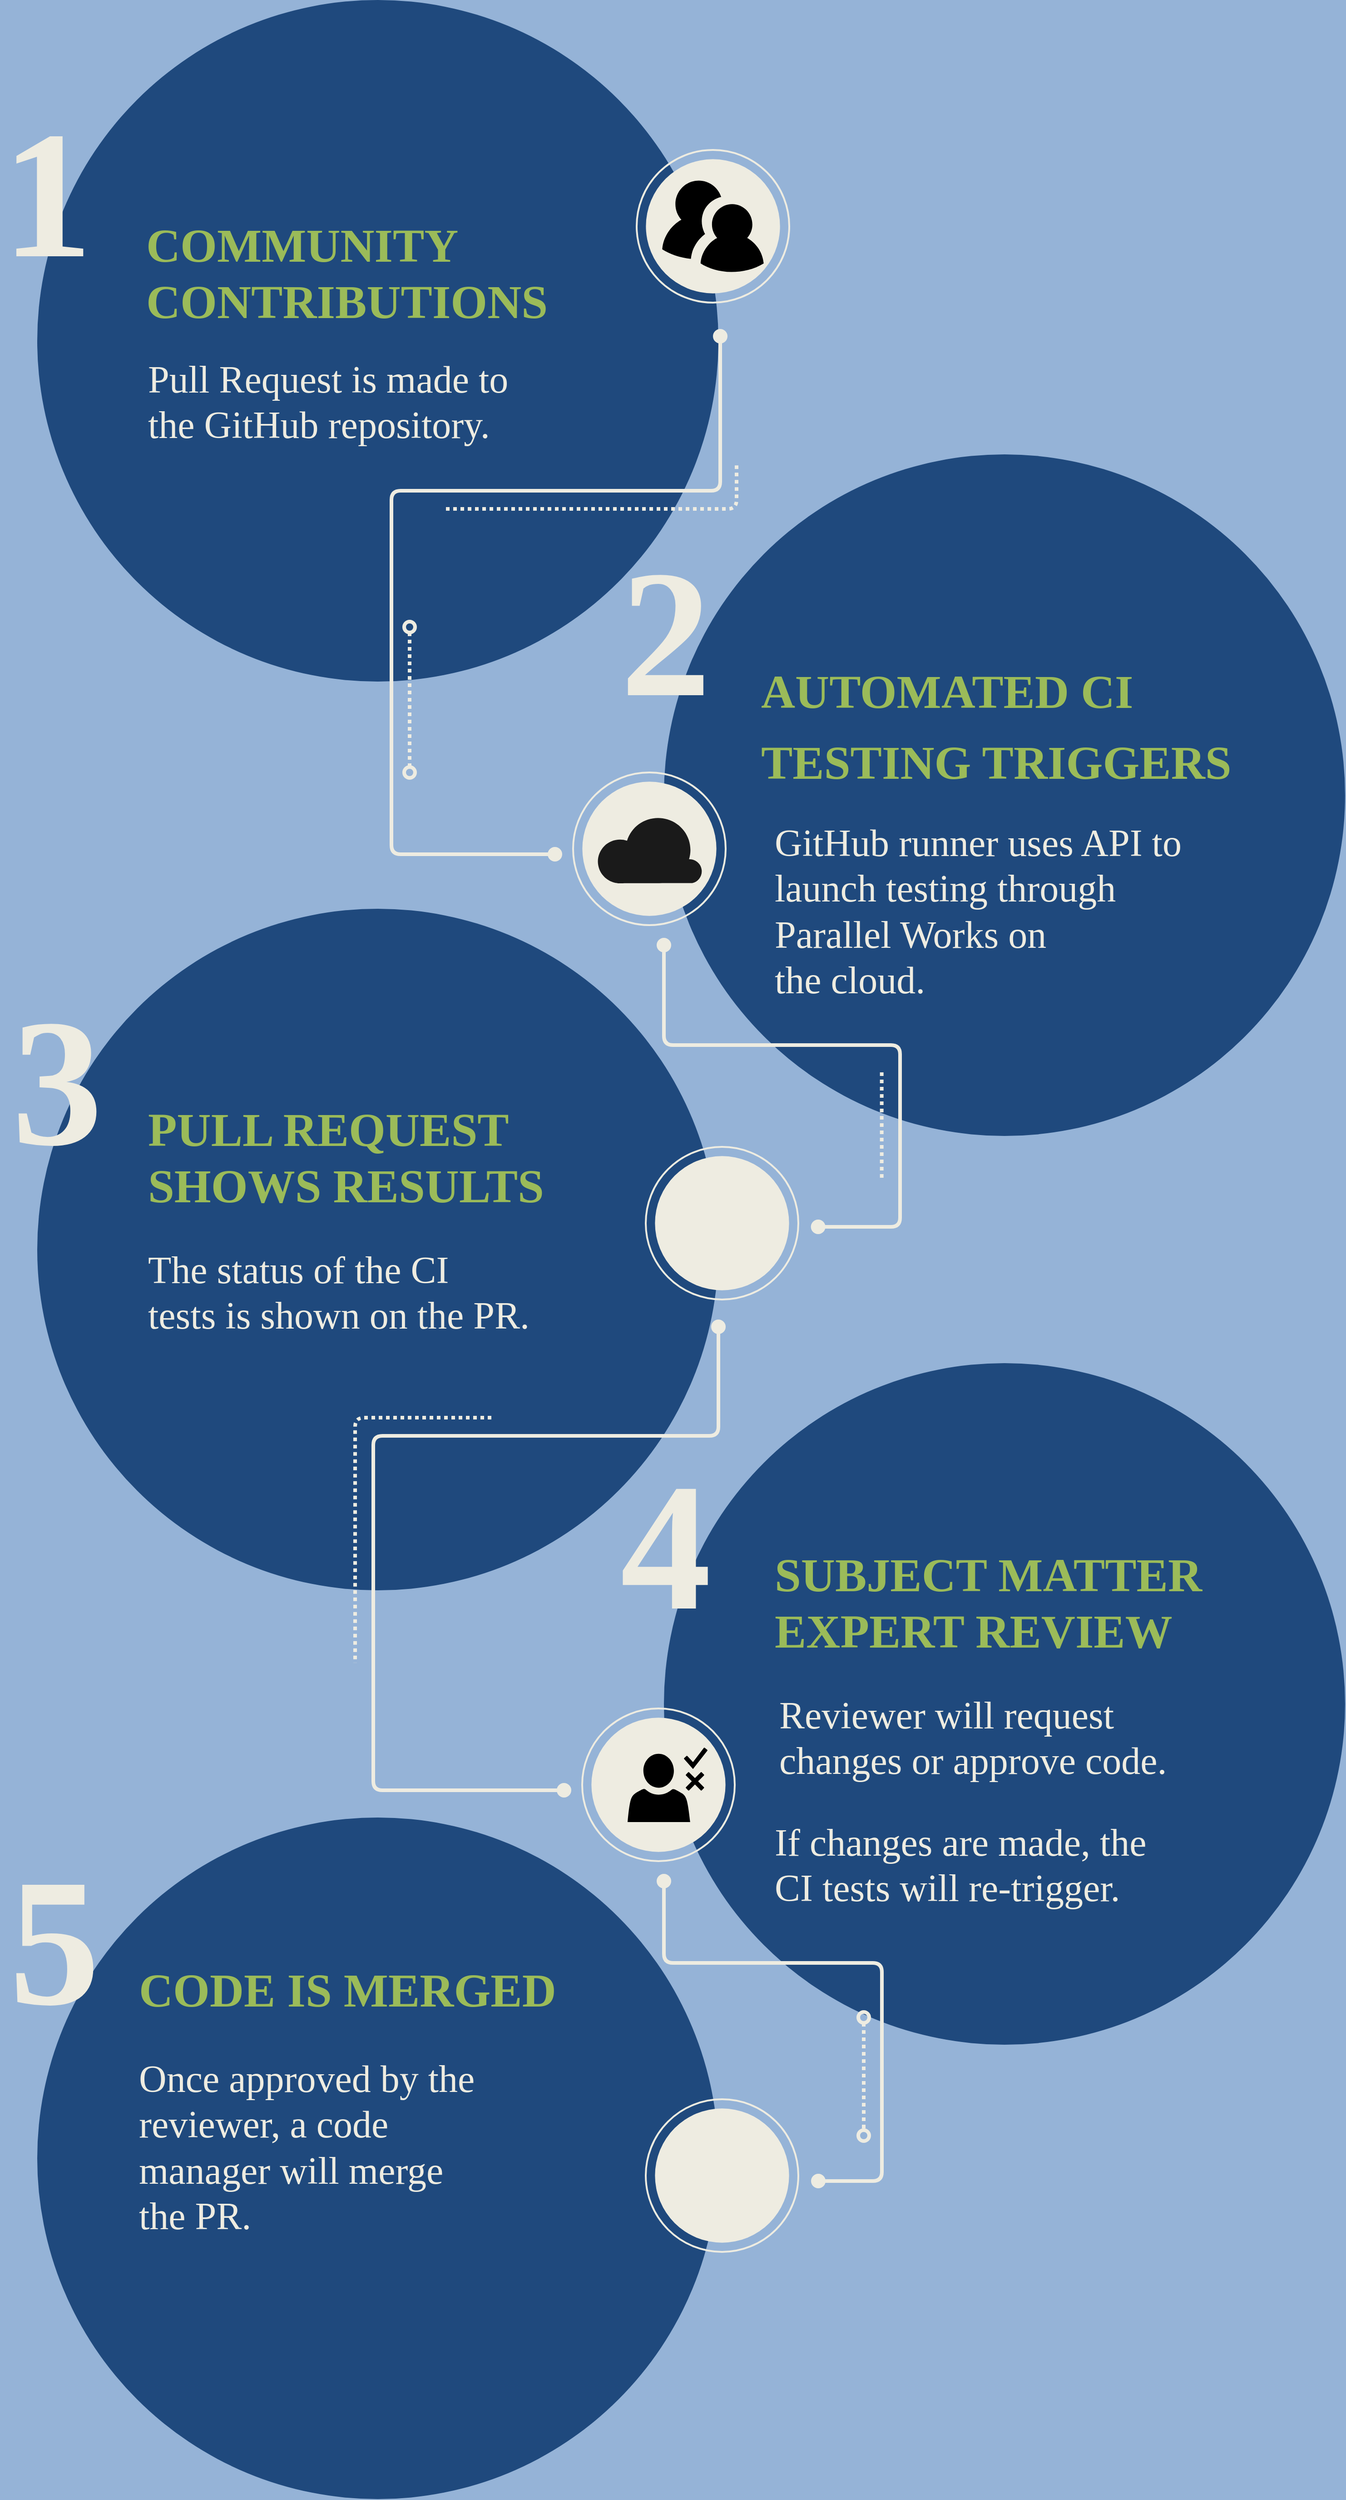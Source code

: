 <mxfile version="20.6.0" type="github">
  <diagram id="6a731a19-8d31-9384-78a2-239565b7b9f0" name="Page-1">
    <mxGraphModel dx="3460" dy="1710" grid="1" gridSize="10" guides="1" tooltips="1" connect="1" arrows="1" fold="1" page="1" pageScale="1" pageWidth="750" pageHeight="1400" background="#95B3D7" math="0" shadow="0">
      <root>
        <mxCell id="0" />
        <mxCell id="1" parent="0" />
        <mxCell id="4n4TojT3hLfVld2RYmvY-1032" value="" style="ellipse;whiteSpace=wrap;html=1;fontFamily=Verdana;fontSize=16;fontColor=#DDDDDD;strokeColor=none;fillColor=#1F497D;" vertex="1" parent="1">
          <mxGeometry x="780" y="2000" width="750" height="750" as="geometry" />
        </mxCell>
        <mxCell id="4n4TojT3hLfVld2RYmvY-1031" value="" style="ellipse;whiteSpace=wrap;html=1;fontFamily=Verdana;fontSize=16;fontColor=#DDDDDD;strokeColor=none;fillColor=#1F497D;" vertex="1" parent="1">
          <mxGeometry x="1470" y="1500" width="750" height="750" as="geometry" />
        </mxCell>
        <mxCell id="4n4TojT3hLfVld2RYmvY-1033" value="" style="ellipse;whiteSpace=wrap;html=1;fontFamily=Verdana;fontSize=16;fontColor=#DDDDDD;strokeColor=none;fillColor=#1F497D;" vertex="1" parent="1">
          <mxGeometry x="780" y="1000" width="750" height="750" as="geometry" />
        </mxCell>
        <mxCell id="980" value="" style="ellipse;whiteSpace=wrap;html=1;fontFamily=Verdana;fontSize=16;fontColor=#DDDDDD;strokeColor=none;fillColor=#1F497D;" parent="1" vertex="1">
          <mxGeometry x="780" width="750" height="750" as="geometry" />
        </mxCell>
        <mxCell id="984" value="" style="ellipse;whiteSpace=wrap;html=1;fontFamily=Verdana;fontSize=16;fontColor=#DDDDDD;strokeColor=none;fillColor=#1F497D;" parent="1" vertex="1">
          <mxGeometry x="1470" y="500" width="750" height="750" as="geometry" />
        </mxCell>
        <mxCell id="985" value="&lt;font style=&quot;font-size: 52px;&quot;&gt;COMMUNITY &lt;br&gt;CONTRIBUTIONS&lt;/font&gt;" style="text;resizable=1;points=[];autosize=1;align=left;verticalAlign=top;spacingTop=-4;fontSize=24;fontFamily=Verdana;fontColor=#9BBB59;fontStyle=1;html=1;overflow=fill;strokeOpacity=100;" parent="1" vertex="1">
          <mxGeometry x="900" y="240" width="520" height="130" as="geometry" />
        </mxCell>
        <mxCell id="986" value="&lt;font style=&quot;font-size: 200px;&quot; color=&quot;#eeece1&quot;&gt;1&amp;nbsp;&lt;/font&gt;" style="text;html=1;resizable=0;points=[];autosize=1;align=left;verticalAlign=top;spacingTop=-4;fontSize=100;fontFamily=Verdana;fontColor=#F18808;fontStyle=1" parent="1" vertex="1">
          <mxGeometry x="739" y="92" width="230" height="250" as="geometry" />
        </mxCell>
        <mxCell id="987" value="&lt;font style=&quot;font-size: 200px;&quot; color=&quot;#eeece1&quot;&gt;2&lt;/font&gt;" style="text;html=1;resizable=0;points=[];autosize=1;align=left;verticalAlign=top;spacingTop=-4;fontSize=100;fontFamily=Verdana;fontColor=#F18808;fontStyle=1" parent="1" vertex="1">
          <mxGeometry x="1420" y="575" width="170" height="250" as="geometry" />
        </mxCell>
        <mxCell id="988" value="&lt;font style=&quot;font-size: 200px;&quot; color=&quot;#eeece1&quot;&gt;3&lt;/font&gt;" style="text;html=1;resizable=0;points=[];autosize=1;align=left;verticalAlign=top;spacingTop=-4;fontSize=100;fontFamily=Verdana;fontColor=#F18808;fontStyle=1" parent="1" vertex="1">
          <mxGeometry x="750" y="1069" width="170" height="250" as="geometry" />
        </mxCell>
        <mxCell id="989" value="&lt;font style=&quot;font-size: 200px;&quot; color=&quot;#eeece1&quot;&gt;4&lt;/font&gt;" style="text;html=1;resizable=0;points=[];autosize=1;align=left;verticalAlign=top;spacingTop=-4;fontSize=100;fontFamily=Verdana;fontColor=#F18808;fontStyle=1" parent="1" vertex="1">
          <mxGeometry x="1419.91" y="1580" width="170" height="250" as="geometry" />
        </mxCell>
        <mxCell id="990" value="&lt;font style=&quot;font-size: 200px;&quot; color=&quot;#eeece1&quot;&gt;5&lt;/font&gt;" style="text;html=1;resizable=0;points=[];autosize=1;align=left;verticalAlign=top;spacingTop=-4;fontSize=100;fontFamily=Verdana;fontColor=#F18808;fontStyle=1" parent="1" vertex="1">
          <mxGeometry x="747" y="2015" width="170" height="250" as="geometry" />
        </mxCell>
        <mxCell id="994" value="&lt;div style=&quot;line-height: 150%; font-size: 52px;&quot;&gt;&lt;font style=&quot;font-size: 52px;&quot; color=&quot;#9bbb59&quot;&gt;AUTOMATED CI&lt;/font&gt;&lt;/div&gt;&lt;div style=&quot;line-height: 150%; font-size: 52px;&quot;&gt;&lt;font style=&quot;font-size: 52px;&quot; color=&quot;#9bbb59&quot;&gt;TESTING TRIGGERS&lt;/font&gt;&lt;/div&gt;" style="text;html=1;resizable=0;points=[];autosize=1;align=left;verticalAlign=top;spacingTop=-4;fontSize=24;fontFamily=Verdana;fontColor=#DDDDDD;fontStyle=1" parent="1" vertex="1">
          <mxGeometry x="1575" y="720" width="600" height="160" as="geometry" />
        </mxCell>
        <mxCell id="995" value="&lt;font style=&quot;font-size: 52px;&quot; color=&quot;#9bbb59&quot;&gt;PULL REQUEST&amp;nbsp;&lt;br&gt;SHOWS RESULTS&lt;br&gt;&lt;/font&gt;" style="text;html=1;resizable=0;points=[];autosize=1;align=left;verticalAlign=top;spacingTop=-4;fontSize=24;fontFamily=Verdana;fontColor=#DDDDDD;fontStyle=1" parent="1" vertex="1">
          <mxGeometry x="900.0" y="1210" width="520" height="130" as="geometry" />
        </mxCell>
        <mxCell id="996" value="&lt;font style=&quot;font-size: 52px;&quot; color=&quot;#9bbb59&quot;&gt;&lt;span style=&quot;&quot;&gt;SUBJECT MATTER&lt;br&gt;EXPERT REVIEW&lt;br&gt;&lt;/span&gt;&lt;/font&gt;" style="text;html=1;resizable=0;points=[];autosize=1;align=left;verticalAlign=top;spacingTop=-4;fontSize=24;fontFamily=Verdana;fontColor=#DDDDDD;fontStyle=1" parent="1" vertex="1">
          <mxGeometry x="1590" y="1700" width="530" height="130" as="geometry" />
        </mxCell>
        <mxCell id="997" value="&lt;div style=&quot;line-height: 150%&quot;&gt;&lt;font style=&quot;font-size: 52px;&quot; color=&quot;#9bbb59&quot;&gt;CODE IS MERGED&lt;/font&gt;&lt;/div&gt;" style="text;html=1;resizable=0;points=[];autosize=1;align=left;verticalAlign=top;spacingTop=-4;fontSize=24;fontFamily=Verdana;fontColor=#DDDDDD;fontStyle=1" parent="1" vertex="1">
          <mxGeometry x="890.0" y="2170" width="530" height="50" as="geometry" />
        </mxCell>
        <mxCell id="998" value="&lt;font style=&quot;font-size: 42px;&quot; color=&quot;#eeece1&quot;&gt;Pull Request is made to&lt;br&gt;the GitHub repository.&lt;br&gt;&lt;/font&gt;" style="text;html=1;resizable=0;points=[];autosize=1;align=left;verticalAlign=top;spacingTop=-4;fontSize=16;fontColor=#888888;fontFamily=Verdana;" parent="1" vertex="1">
          <mxGeometry x="900" y="390" width="520" height="110" as="geometry" />
        </mxCell>
        <mxCell id="1000" value="&lt;div style=&quot;line-height: 120%; font-size: 42px;&quot;&gt;&lt;font color=&quot;#eeece1&quot; style=&quot;line-height: 120%; font-size: 42px;&quot;&gt;GitHub runner uses API to&lt;/font&gt;&lt;/div&gt;&lt;div style=&quot;line-height: 120%; font-size: 42px;&quot;&gt;&lt;font style=&quot;font-size: 42px;&quot;&gt;&lt;font color=&quot;#eeece1&quot; style=&quot;line-height: 120%; font-size: 42px;&quot;&gt;launch&amp;nbsp;&lt;/font&gt;&lt;span style=&quot;color: rgb(238, 236, 225); background-color: initial;&quot;&gt;testing through&lt;/span&gt;&lt;/font&gt;&lt;/div&gt;&lt;div style=&quot;line-height: 120%; font-size: 42px;&quot;&gt;&lt;font style=&quot;font-size: 42px;&quot;&gt;&lt;span style=&quot;color: rgb(238, 236, 225); background-color: initial;&quot;&gt;Parallel Works&amp;nbsp;&lt;/span&gt;&lt;span style=&quot;background-color: initial; color: rgb(238, 236, 225);&quot;&gt;on&lt;/span&gt;&lt;/font&gt;&lt;/div&gt;&lt;div style=&quot;line-height: 120%; font-size: 42px;&quot;&gt;&lt;font style=&quot;font-size: 42px;&quot;&gt;&lt;span style=&quot;background-color: initial; color: rgb(238, 236, 225);&quot;&gt;the cloud&lt;/span&gt;&lt;span style=&quot;background-color: initial; color: rgb(238, 236, 225);&quot;&gt;.&lt;/span&gt;&lt;/font&gt;&lt;/div&gt;" style="text;resizable=0;points=[];autosize=1;align=left;verticalAlign=top;spacingTop=-4;fontSize=16;fontFamily=Verdana;fontColor=#888888;html=1;" parent="1" vertex="1">
          <mxGeometry x="1589.91" y="900" width="580" height="210" as="geometry" />
        </mxCell>
        <mxCell id="1002" value="&lt;font style=&quot;font-size: 42px;&quot; color=&quot;#eeece1&quot;&gt;The status of the CI&lt;br&gt;tests is shown on the PR.&lt;br&gt;&lt;/font&gt;" style="text;html=1;resizable=0;points=[];autosize=1;align=left;verticalAlign=top;spacingTop=-4;fontSize=16;fontColor=#888888;fontFamily=Verdana;" parent="1" vertex="1">
          <mxGeometry x="900" y="1370" width="560" height="110" as="geometry" />
        </mxCell>
        <mxCell id="1003" value="&lt;font style=&quot;font-size: 42px;&quot; color=&quot;#eeece1&quot;&gt;Reviewer&amp;nbsp;will request&lt;br&gt;changes or approve code.&lt;br&gt;&lt;/font&gt;" style="text;html=1;resizable=0;points=[];autosize=1;align=left;verticalAlign=top;spacingTop=-4;fontSize=16;fontColor=#888888;fontFamily=Verdana;" parent="1" vertex="1">
          <mxGeometry x="1594.91" y="1860" width="570" height="110" as="geometry" />
        </mxCell>
        <mxCell id="1004" value="&lt;font style=&quot;font-size: 42px;&quot; color=&quot;#eeece1&quot;&gt;Once approved by the&lt;br&gt;reviewer, a code&lt;br&gt;manager will merge&lt;br&gt;the PR.&amp;nbsp;&lt;br&gt;&lt;/font&gt;" style="text;html=1;resizable=0;points=[];autosize=1;align=left;verticalAlign=top;spacingTop=-4;fontSize=16;fontColor=#888888;fontFamily=Verdana;" parent="1" vertex="1">
          <mxGeometry x="890" y="2260" width="490" height="210" as="geometry" />
        </mxCell>
        <mxCell id="1007" value="" style="endArrow=oval;html=1;strokeColor=#EEECE1;fontFamily=Verdana;fontSize=16;fontColor=#DDDDDD;endFill=1;endSize=12;startArrow=oval;startFill=1;strokeWidth=4;movable=1;resizable=1;rotatable=1;deletable=1;editable=1;connectable=1;edgeStyle=orthogonalEdgeStyle;startSize=12;rounded=1;" parent="1" edge="1">
          <mxGeometry width="50" height="50" relative="1" as="geometry">
            <mxPoint x="1350" y="940" as="sourcePoint" />
            <mxPoint x="1532" y="370" as="targetPoint" />
            <Array as="points">
              <mxPoint x="1170" y="940" />
              <mxPoint x="1170" y="540" />
              <mxPoint x="1532" y="540" />
            </Array>
          </mxGeometry>
        </mxCell>
        <mxCell id="1016" value="" style="group;aspect=fixed;" parent="1" vertex="1" connectable="0">
          <mxGeometry x="1440" y="165" width="269.82" height="280" as="geometry" />
        </mxCell>
        <mxCell id="1017" value="" style="ellipse;whiteSpace=wrap;html=1;fillColor=none;fontFamily=Verdana;fontSize=16;fontColor=#DDDDDD;strokeColor=#EEECE1;strokeWidth=2;" parent="1016" vertex="1">
          <mxGeometry width="168.001" height="168.0" as="geometry" />
        </mxCell>
        <mxCell id="1018" value="" style="ellipse;whiteSpace=wrap;html=1;fillColor=#EEECE1;fontFamily=Verdana;fontSize=16;fontColor=#DDDDDD;strokeColor=none;" parent="1016" vertex="1">
          <mxGeometry x="10.182" y="10.182" width="147.637" height="147.636" as="geometry" />
        </mxCell>
        <mxCell id="2OWX0lFxsrAblKGcUKh9-1061" value="" style="verticalLabelPosition=bottom;sketch=0;html=1;fillColor=#000000;strokeColor=none;verticalAlign=top;pointerEvents=1;align=center;shape=mxgraph.cisco_safe.people_places_things_icons.icon9;aspect=fixed;" parent="1016" vertex="1">
          <mxGeometry x="28.153" y="33.727" width="111.72" height="100.545" as="geometry" />
        </mxCell>
        <mxCell id="2OWX0lFxsrAblKGcUKh9-1073" value="&lt;font style=&quot;font-size: 42px;&quot; color=&quot;#eeece1&quot;&gt;If changes are made, the&lt;br&gt;CI tests will re-trigger.&lt;br&gt;&lt;/font&gt;" style="text;html=1;resizable=0;points=[];autosize=1;align=left;verticalAlign=top;spacingTop=-4;fontSize=16;fontColor=#888888;fontFamily=Verdana;" parent="1" vertex="1">
          <mxGeometry x="1589.91" y="2000" width="560" height="110" as="geometry" />
        </mxCell>
        <mxCell id="4n4TojT3hLfVld2RYmvY-1038" value="" style="group;aspect=fixed;" vertex="1" connectable="0" parent="1">
          <mxGeometry x="1370" y="850" width="269.82" height="280" as="geometry" />
        </mxCell>
        <mxCell id="4n4TojT3hLfVld2RYmvY-1039" value="" style="ellipse;whiteSpace=wrap;html=1;fillColor=none;fontFamily=Verdana;fontSize=16;fontColor=#DDDDDD;strokeColor=#EEECE1;strokeWidth=2;" vertex="1" parent="4n4TojT3hLfVld2RYmvY-1038">
          <mxGeometry width="168.001" height="168.0" as="geometry" />
        </mxCell>
        <mxCell id="4n4TojT3hLfVld2RYmvY-1040" value="" style="ellipse;whiteSpace=wrap;html=1;fillColor=#EEECE1;fontFamily=Verdana;fontSize=16;fontColor=#DDDDDD;strokeColor=none;" vertex="1" parent="4n4TojT3hLfVld2RYmvY-1038">
          <mxGeometry x="10.182" y="10.182" width="147.637" height="147.636" as="geometry" />
        </mxCell>
        <mxCell id="2OWX0lFxsrAblKGcUKh9-1063" value="" style="verticalLabelPosition=bottom;html=1;verticalAlign=top;align=center;strokeColor=none;fillColor=#1A1A1A;shape=mxgraph.azure.cloud;aspect=fixed;" parent="4n4TojT3hLfVld2RYmvY-1038" vertex="1">
          <mxGeometry x="25.55" y="46" width="116.91" height="76" as="geometry" />
        </mxCell>
        <mxCell id="4n4TojT3hLfVld2RYmvY-1042" value="" style="group;aspect=fixed;" vertex="1" connectable="0" parent="1">
          <mxGeometry x="1380" y="1880" width="269.82" height="280" as="geometry" />
        </mxCell>
        <mxCell id="4n4TojT3hLfVld2RYmvY-1043" value="" style="ellipse;whiteSpace=wrap;html=1;fillColor=none;fontFamily=Verdana;fontSize=16;fontColor=#DDDDDD;strokeColor=#EEECE1;strokeWidth=2;" vertex="1" parent="4n4TojT3hLfVld2RYmvY-1042">
          <mxGeometry width="168.001" height="168.0" as="geometry" />
        </mxCell>
        <mxCell id="4n4TojT3hLfVld2RYmvY-1044" value="" style="ellipse;whiteSpace=wrap;html=1;fillColor=#EEECE1;fontFamily=Verdana;fontSize=16;fontColor=#DDDDDD;strokeColor=none;" vertex="1" parent="4n4TojT3hLfVld2RYmvY-1042">
          <mxGeometry x="10.182" y="10.182" width="147.637" height="147.636" as="geometry" />
        </mxCell>
        <mxCell id="2OWX0lFxsrAblKGcUKh9-1066" value="" style="sketch=0;pointerEvents=1;shadow=0;dashed=0;html=1;strokeColor=none;fillColor=#000000;labelPosition=center;verticalLabelPosition=bottom;verticalAlign=top;outlineConnect=0;align=center;shape=mxgraph.office.users.approver;aspect=fixed;" parent="4n4TojT3hLfVld2RYmvY-1042" vertex="1">
          <mxGeometry x="50" y="42.98" width="88.01" height="82.04" as="geometry" />
        </mxCell>
        <mxCell id="4n4TojT3hLfVld2RYmvY-1046" value="" style="group;aspect=fixed;" vertex="1" connectable="0" parent="1">
          <mxGeometry x="1450" y="2310" width="269.82" height="280" as="geometry" />
        </mxCell>
        <mxCell id="4n4TojT3hLfVld2RYmvY-1047" value="" style="ellipse;whiteSpace=wrap;html=1;fillColor=none;fontFamily=Verdana;fontSize=16;fontColor=#DDDDDD;strokeColor=#EEECE1;strokeWidth=2;" vertex="1" parent="4n4TojT3hLfVld2RYmvY-1046">
          <mxGeometry width="168.001" height="168.0" as="geometry" />
        </mxCell>
        <mxCell id="4n4TojT3hLfVld2RYmvY-1048" value="" style="ellipse;whiteSpace=wrap;html=1;fillColor=#EEECE1;fontFamily=Verdana;fontSize=16;fontColor=#DDDDDD;strokeColor=none;" vertex="1" parent="4n4TojT3hLfVld2RYmvY-1046">
          <mxGeometry x="10.182" y="10.182" width="147.637" height="147.636" as="geometry" />
        </mxCell>
        <mxCell id="4n4TojT3hLfVld2RYmvY-1060" value="" style="shape=image;html=1;verticalAlign=top;verticalLabelPosition=bottom;labelBackgroundColor=#ffffff;imageAspect=0;aspect=fixed;image=https://cdn0.iconfinder.com/data/icons/phosphor-regular-vol-3/256/git-merge-128.png;fontSize=42;" vertex="1" parent="4n4TojT3hLfVld2RYmvY-1046">
          <mxGeometry x="29.82" y="20" width="128" height="128" as="geometry" />
        </mxCell>
        <mxCell id="4n4TojT3hLfVld2RYmvY-1050" value="" style="group;aspect=fixed;" vertex="1" connectable="0" parent="1">
          <mxGeometry x="1450" y="1262" width="269.82" height="280" as="geometry" />
        </mxCell>
        <mxCell id="4n4TojT3hLfVld2RYmvY-1051" value="" style="ellipse;whiteSpace=wrap;html=1;fillColor=none;fontFamily=Verdana;fontSize=16;fontColor=#DDDDDD;strokeColor=#EEECE1;strokeWidth=2;" vertex="1" parent="4n4TojT3hLfVld2RYmvY-1050">
          <mxGeometry width="168.001" height="168.0" as="geometry" />
        </mxCell>
        <mxCell id="4n4TojT3hLfVld2RYmvY-1052" value="" style="ellipse;whiteSpace=wrap;html=1;fillColor=#EEECE1;fontFamily=Verdana;fontSize=16;fontColor=#DDDDDD;strokeColor=none;" vertex="1" parent="4n4TojT3hLfVld2RYmvY-1050">
          <mxGeometry x="10.182" y="10.182" width="147.637" height="147.636" as="geometry" />
        </mxCell>
        <mxCell id="2OWX0lFxsrAblKGcUKh9-1060" value="" style="shape=image;html=1;verticalAlign=top;verticalLabelPosition=bottom;labelBackgroundColor=#ffffff;imageAspect=0;aspect=fixed;image=https://cdn4.iconfinder.com/data/icons/ionicons/512/icon-social-github-128.png" parent="4n4TojT3hLfVld2RYmvY-1050" vertex="1">
          <mxGeometry x="28" y="28" width="112" height="112" as="geometry" />
        </mxCell>
        <mxCell id="4n4TojT3hLfVld2RYmvY-1056" value="" style="edgeStyle=orthogonalEdgeStyle;orthogonalLoop=1;jettySize=auto;html=1;rounded=1;strokeColor=#EEECE1;strokeWidth=4;fontSize=200;startArrow=oval;startFill=1;endArrow=oval;endFill=1;startSize=12;endSize=12;" edge="1" parent="4n4TojT3hLfVld2RYmvY-1050">
          <mxGeometry width="80" relative="1" as="geometry">
            <mxPoint x="189.82" y="88" as="sourcePoint" />
            <mxPoint x="20" y="-222" as="targetPoint" />
            <Array as="points">
              <mxPoint x="280" y="88" />
              <mxPoint x="280" y="-112" />
              <mxPoint x="20" y="-112" />
            </Array>
          </mxGeometry>
        </mxCell>
        <mxCell id="4n4TojT3hLfVld2RYmvY-1054" value="" style="edgeStyle=orthogonalEdgeStyle;orthogonalLoop=1;jettySize=auto;html=1;rounded=1;strokeWidth=4;fontSize=200;startSize=12;endSize=12;endArrow=none;endFill=0;strokeColor=#EEECE1;dashed=1;dashPattern=1 1;" edge="1" parent="1">
          <mxGeometry width="80" relative="1" as="geometry">
            <mxPoint x="1230" y="560" as="sourcePoint" />
            <mxPoint x="1550" y="510" as="targetPoint" />
            <Array as="points">
              <mxPoint x="1550" y="560" />
            </Array>
          </mxGeometry>
        </mxCell>
        <mxCell id="4n4TojT3hLfVld2RYmvY-1055" value="" style="edgeStyle=none;orthogonalLoop=1;jettySize=auto;html=1;rounded=1;dashed=1;dashPattern=1 1;strokeColor=#EEECE1;strokeWidth=4;fontSize=200;endArrow=oval;endFill=0;startSize=12;endSize=12;startArrow=oval;startFill=0;" edge="1" parent="1">
          <mxGeometry width="80" relative="1" as="geometry">
            <mxPoint x="1190" y="690" as="sourcePoint" />
            <mxPoint x="1190" y="850" as="targetPoint" />
            <Array as="points" />
          </mxGeometry>
        </mxCell>
        <mxCell id="4n4TojT3hLfVld2RYmvY-1057" value="" style="edgeStyle=none;orthogonalLoop=1;jettySize=auto;html=1;rounded=1;dashed=1;dashPattern=1 1;strokeColor=#EEECE1;strokeWidth=4;fontSize=200;endArrow=none;endFill=0;startSize=12;endSize=12;startArrow=none;startFill=0;" edge="1" parent="1">
          <mxGeometry width="80" relative="1" as="geometry">
            <mxPoint x="1709.82" y="1180" as="sourcePoint" />
            <mxPoint x="1709.82" y="1300" as="targetPoint" />
            <Array as="points" />
          </mxGeometry>
        </mxCell>
        <mxCell id="4n4TojT3hLfVld2RYmvY-1058" value="" style="edgeStyle=orthogonalEdgeStyle;orthogonalLoop=1;jettySize=auto;html=1;rounded=1;strokeColor=#EEECE1;strokeWidth=4;fontSize=42;startArrow=oval;startFill=1;endArrow=oval;endFill=1;startSize=12;endSize=12;" edge="1" parent="1">
          <mxGeometry width="80" relative="1" as="geometry">
            <mxPoint x="1360" y="1970" as="sourcePoint" />
            <mxPoint x="1530" y="1460" as="targetPoint" />
            <Array as="points">
              <mxPoint x="1150" y="1970" />
              <mxPoint x="1150" y="1580" />
              <mxPoint x="1530" y="1580" />
            </Array>
          </mxGeometry>
        </mxCell>
        <mxCell id="4n4TojT3hLfVld2RYmvY-1059" value="" style="edgeStyle=orthogonalEdgeStyle;orthogonalLoop=1;jettySize=auto;html=1;rounded=1;dashed=1;dashPattern=1 1;strokeColor=#EEECE1;strokeWidth=4;fontSize=200;endArrow=none;endFill=0;startSize=12;endSize=12;startArrow=none;startFill=0;" edge="1" parent="1">
          <mxGeometry width="80" relative="1" as="geometry">
            <mxPoint x="1280" y="1560" as="sourcePoint" />
            <mxPoint x="1130.0" y="1830" as="targetPoint" />
            <Array as="points">
              <mxPoint x="1280" y="1560" />
              <mxPoint x="1130" y="1560" />
            </Array>
          </mxGeometry>
        </mxCell>
        <mxCell id="4n4TojT3hLfVld2RYmvY-1061" value="" style="edgeStyle=orthogonalEdgeStyle;orthogonalLoop=1;jettySize=auto;html=1;rounded=1;strokeColor=#EEECE1;strokeWidth=4;fontSize=42;startArrow=oval;startFill=1;endArrow=oval;endFill=1;startSize=12;endSize=12;" edge="1" parent="1">
          <mxGeometry width="80" relative="1" as="geometry">
            <mxPoint x="1470" y="2070" as="sourcePoint" />
            <mxPoint x="1640" y="2400" as="targetPoint" />
            <Array as="points">
              <mxPoint x="1470" y="2160" />
              <mxPoint x="1710" y="2160" />
              <mxPoint x="1710" y="2400" />
            </Array>
          </mxGeometry>
        </mxCell>
        <mxCell id="4n4TojT3hLfVld2RYmvY-1062" value="" style="edgeStyle=none;orthogonalLoop=1;jettySize=auto;html=1;rounded=1;strokeColor=#EEECE1;strokeWidth=4;fontSize=42;startArrow=oval;startFill=0;endArrow=oval;endFill=0;startSize=12;endSize=12;dashed=1;dashPattern=1 1;" edge="1" parent="1">
          <mxGeometry width="80" relative="1" as="geometry">
            <mxPoint x="1690" y="2220" as="sourcePoint" />
            <mxPoint x="1690" y="2350" as="targetPoint" />
            <Array as="points" />
          </mxGeometry>
        </mxCell>
      </root>
    </mxGraphModel>
  </diagram>
</mxfile>
